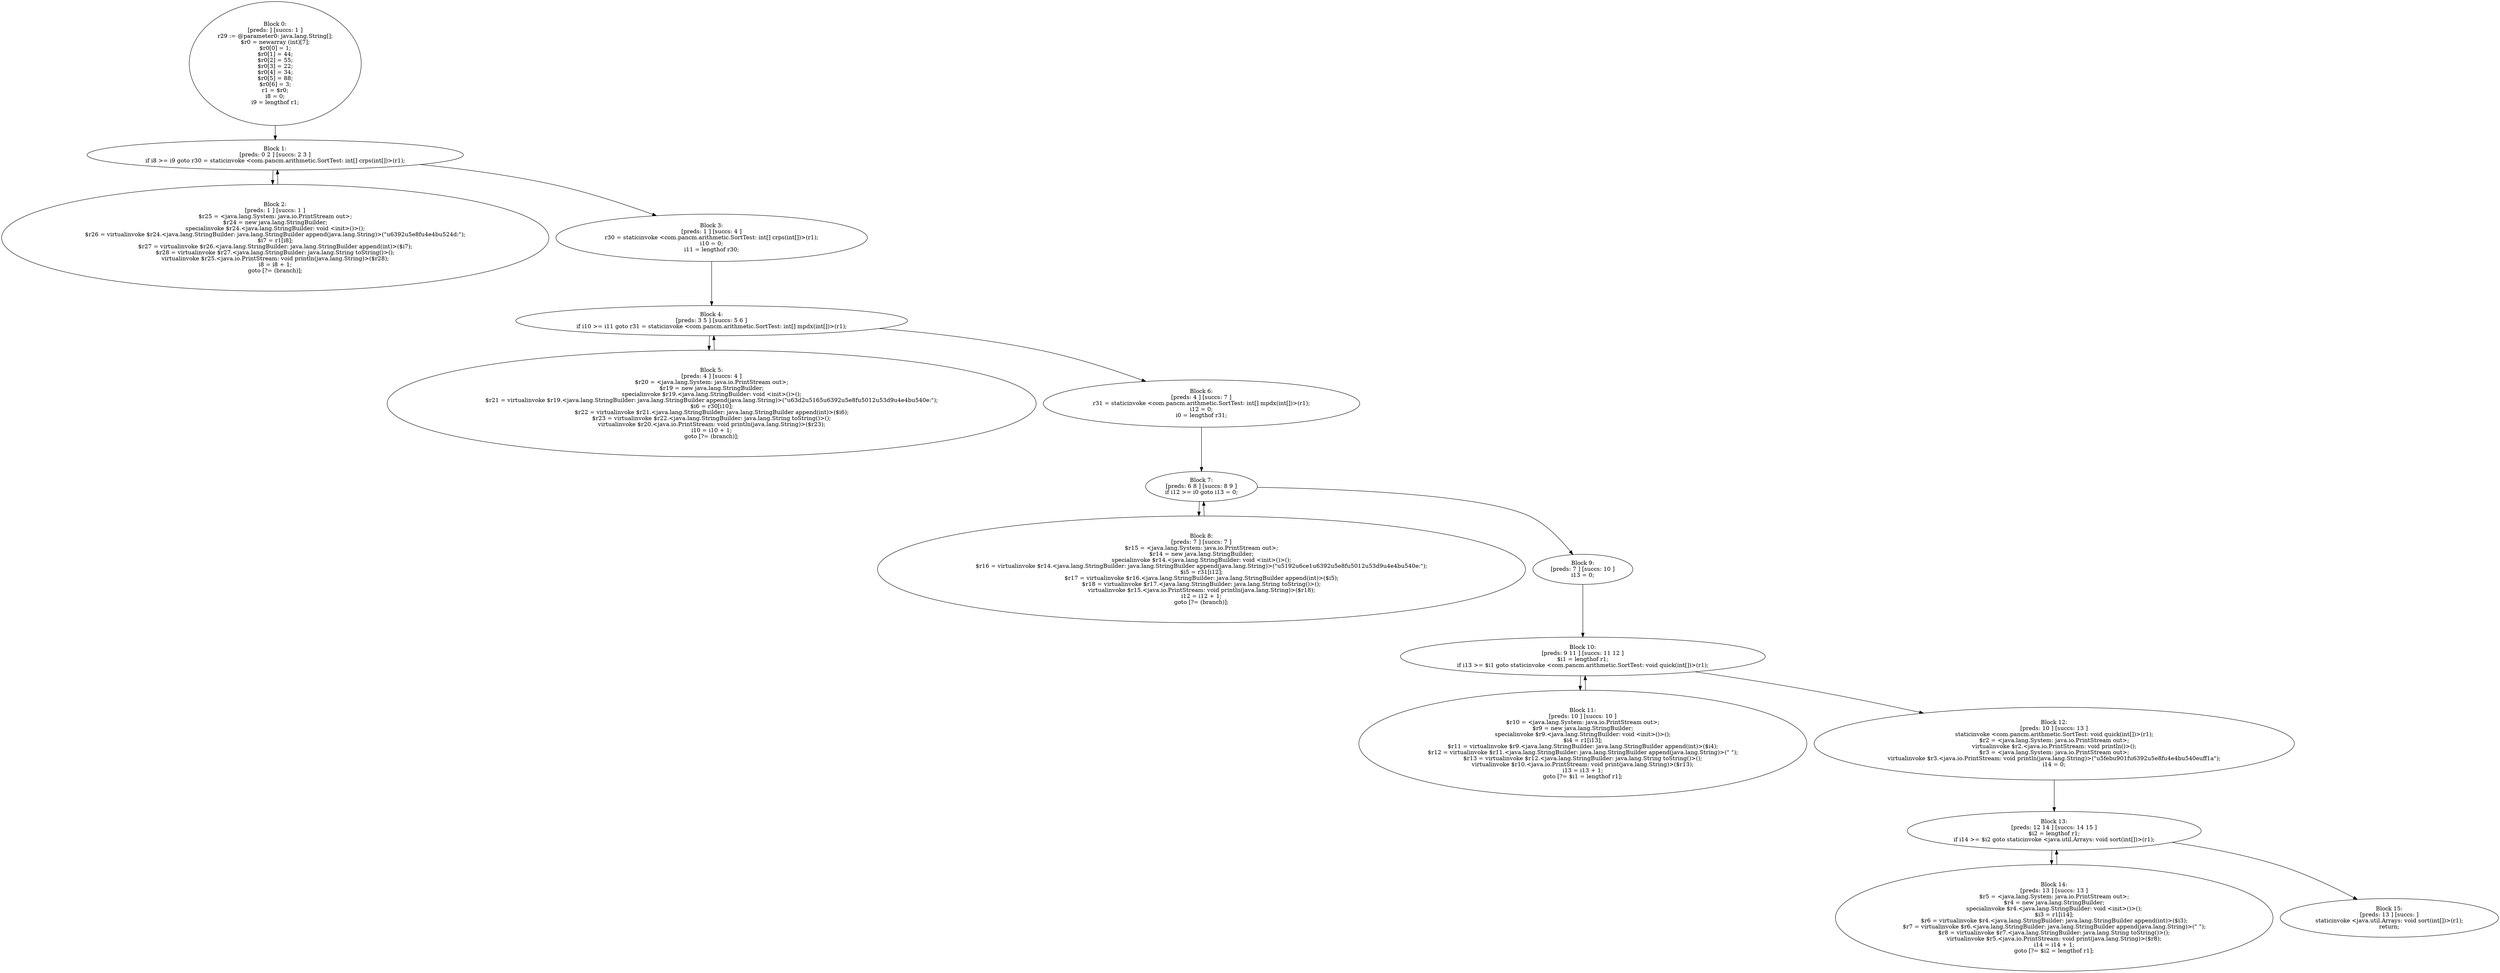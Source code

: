 digraph "unitGraph" {
    "Block 0:
[preds: ] [succs: 1 ]
r29 := @parameter0: java.lang.String[];
$r0 = newarray (int)[7];
$r0[0] = 1;
$r0[1] = 44;
$r0[2] = 55;
$r0[3] = 22;
$r0[4] = 34;
$r0[5] = 88;
$r0[6] = 3;
r1 = $r0;
i8 = 0;
i9 = lengthof r1;
"
    "Block 1:
[preds: 0 2 ] [succs: 2 3 ]
if i8 >= i9 goto r30 = staticinvoke <com.pancm.arithmetic.SortTest: int[] crps(int[])>(r1);
"
    "Block 2:
[preds: 1 ] [succs: 1 ]
$r25 = <java.lang.System: java.io.PrintStream out>;
$r24 = new java.lang.StringBuilder;
specialinvoke $r24.<java.lang.StringBuilder: void <init>()>();
$r26 = virtualinvoke $r24.<java.lang.StringBuilder: java.lang.StringBuilder append(java.lang.String)>(\"\u6392\u5e8f\u4e4b\u524d:\");
$i7 = r1[i8];
$r27 = virtualinvoke $r26.<java.lang.StringBuilder: java.lang.StringBuilder append(int)>($i7);
$r28 = virtualinvoke $r27.<java.lang.StringBuilder: java.lang.String toString()>();
virtualinvoke $r25.<java.io.PrintStream: void println(java.lang.String)>($r28);
i8 = i8 + 1;
goto [?= (branch)];
"
    "Block 3:
[preds: 1 ] [succs: 4 ]
r30 = staticinvoke <com.pancm.arithmetic.SortTest: int[] crps(int[])>(r1);
i10 = 0;
i11 = lengthof r30;
"
    "Block 4:
[preds: 3 5 ] [succs: 5 6 ]
if i10 >= i11 goto r31 = staticinvoke <com.pancm.arithmetic.SortTest: int[] mpdx(int[])>(r1);
"
    "Block 5:
[preds: 4 ] [succs: 4 ]
$r20 = <java.lang.System: java.io.PrintStream out>;
$r19 = new java.lang.StringBuilder;
specialinvoke $r19.<java.lang.StringBuilder: void <init>()>();
$r21 = virtualinvoke $r19.<java.lang.StringBuilder: java.lang.StringBuilder append(java.lang.String)>(\"\u63d2\u5165\u6392\u5e8f\u5012\u53d9\u4e4b\u540e:\");
$i6 = r30[i10];
$r22 = virtualinvoke $r21.<java.lang.StringBuilder: java.lang.StringBuilder append(int)>($i6);
$r23 = virtualinvoke $r22.<java.lang.StringBuilder: java.lang.String toString()>();
virtualinvoke $r20.<java.io.PrintStream: void println(java.lang.String)>($r23);
i10 = i10 + 1;
goto [?= (branch)];
"
    "Block 6:
[preds: 4 ] [succs: 7 ]
r31 = staticinvoke <com.pancm.arithmetic.SortTest: int[] mpdx(int[])>(r1);
i12 = 0;
i0 = lengthof r31;
"
    "Block 7:
[preds: 6 8 ] [succs: 8 9 ]
if i12 >= i0 goto i13 = 0;
"
    "Block 8:
[preds: 7 ] [succs: 7 ]
$r15 = <java.lang.System: java.io.PrintStream out>;
$r14 = new java.lang.StringBuilder;
specialinvoke $r14.<java.lang.StringBuilder: void <init>()>();
$r16 = virtualinvoke $r14.<java.lang.StringBuilder: java.lang.StringBuilder append(java.lang.String)>(\"\u5192\u6ce1\u6392\u5e8f\u5012\u53d9\u4e4b\u540e:\");
$i5 = r31[i12];
$r17 = virtualinvoke $r16.<java.lang.StringBuilder: java.lang.StringBuilder append(int)>($i5);
$r18 = virtualinvoke $r17.<java.lang.StringBuilder: java.lang.String toString()>();
virtualinvoke $r15.<java.io.PrintStream: void println(java.lang.String)>($r18);
i12 = i12 + 1;
goto [?= (branch)];
"
    "Block 9:
[preds: 7 ] [succs: 10 ]
i13 = 0;
"
    "Block 10:
[preds: 9 11 ] [succs: 11 12 ]
$i1 = lengthof r1;
if i13 >= $i1 goto staticinvoke <com.pancm.arithmetic.SortTest: void quick(int[])>(r1);
"
    "Block 11:
[preds: 10 ] [succs: 10 ]
$r10 = <java.lang.System: java.io.PrintStream out>;
$r9 = new java.lang.StringBuilder;
specialinvoke $r9.<java.lang.StringBuilder: void <init>()>();
$i4 = r1[i13];
$r11 = virtualinvoke $r9.<java.lang.StringBuilder: java.lang.StringBuilder append(int)>($i4);
$r12 = virtualinvoke $r11.<java.lang.StringBuilder: java.lang.StringBuilder append(java.lang.String)>(\" \");
$r13 = virtualinvoke $r12.<java.lang.StringBuilder: java.lang.String toString()>();
virtualinvoke $r10.<java.io.PrintStream: void print(java.lang.String)>($r13);
i13 = i13 + 1;
goto [?= $i1 = lengthof r1];
"
    "Block 12:
[preds: 10 ] [succs: 13 ]
staticinvoke <com.pancm.arithmetic.SortTest: void quick(int[])>(r1);
$r2 = <java.lang.System: java.io.PrintStream out>;
virtualinvoke $r2.<java.io.PrintStream: void println()>();
$r3 = <java.lang.System: java.io.PrintStream out>;
virtualinvoke $r3.<java.io.PrintStream: void println(java.lang.String)>(\"\u5feb\u901f\u6392\u5e8f\u4e4b\u540e\uff1a\");
i14 = 0;
"
    "Block 13:
[preds: 12 14 ] [succs: 14 15 ]
$i2 = lengthof r1;
if i14 >= $i2 goto staticinvoke <java.util.Arrays: void sort(int[])>(r1);
"
    "Block 14:
[preds: 13 ] [succs: 13 ]
$r5 = <java.lang.System: java.io.PrintStream out>;
$r4 = new java.lang.StringBuilder;
specialinvoke $r4.<java.lang.StringBuilder: void <init>()>();
$i3 = r1[i14];
$r6 = virtualinvoke $r4.<java.lang.StringBuilder: java.lang.StringBuilder append(int)>($i3);
$r7 = virtualinvoke $r6.<java.lang.StringBuilder: java.lang.StringBuilder append(java.lang.String)>(\" \");
$r8 = virtualinvoke $r7.<java.lang.StringBuilder: java.lang.String toString()>();
virtualinvoke $r5.<java.io.PrintStream: void print(java.lang.String)>($r8);
i14 = i14 + 1;
goto [?= $i2 = lengthof r1];
"
    "Block 15:
[preds: 13 ] [succs: ]
staticinvoke <java.util.Arrays: void sort(int[])>(r1);
return;
"
    "Block 0:
[preds: ] [succs: 1 ]
r29 := @parameter0: java.lang.String[];
$r0 = newarray (int)[7];
$r0[0] = 1;
$r0[1] = 44;
$r0[2] = 55;
$r0[3] = 22;
$r0[4] = 34;
$r0[5] = 88;
$r0[6] = 3;
r1 = $r0;
i8 = 0;
i9 = lengthof r1;
"->"Block 1:
[preds: 0 2 ] [succs: 2 3 ]
if i8 >= i9 goto r30 = staticinvoke <com.pancm.arithmetic.SortTest: int[] crps(int[])>(r1);
";
    "Block 1:
[preds: 0 2 ] [succs: 2 3 ]
if i8 >= i9 goto r30 = staticinvoke <com.pancm.arithmetic.SortTest: int[] crps(int[])>(r1);
"->"Block 2:
[preds: 1 ] [succs: 1 ]
$r25 = <java.lang.System: java.io.PrintStream out>;
$r24 = new java.lang.StringBuilder;
specialinvoke $r24.<java.lang.StringBuilder: void <init>()>();
$r26 = virtualinvoke $r24.<java.lang.StringBuilder: java.lang.StringBuilder append(java.lang.String)>(\"\u6392\u5e8f\u4e4b\u524d:\");
$i7 = r1[i8];
$r27 = virtualinvoke $r26.<java.lang.StringBuilder: java.lang.StringBuilder append(int)>($i7);
$r28 = virtualinvoke $r27.<java.lang.StringBuilder: java.lang.String toString()>();
virtualinvoke $r25.<java.io.PrintStream: void println(java.lang.String)>($r28);
i8 = i8 + 1;
goto [?= (branch)];
";
    "Block 1:
[preds: 0 2 ] [succs: 2 3 ]
if i8 >= i9 goto r30 = staticinvoke <com.pancm.arithmetic.SortTest: int[] crps(int[])>(r1);
"->"Block 3:
[preds: 1 ] [succs: 4 ]
r30 = staticinvoke <com.pancm.arithmetic.SortTest: int[] crps(int[])>(r1);
i10 = 0;
i11 = lengthof r30;
";
    "Block 2:
[preds: 1 ] [succs: 1 ]
$r25 = <java.lang.System: java.io.PrintStream out>;
$r24 = new java.lang.StringBuilder;
specialinvoke $r24.<java.lang.StringBuilder: void <init>()>();
$r26 = virtualinvoke $r24.<java.lang.StringBuilder: java.lang.StringBuilder append(java.lang.String)>(\"\u6392\u5e8f\u4e4b\u524d:\");
$i7 = r1[i8];
$r27 = virtualinvoke $r26.<java.lang.StringBuilder: java.lang.StringBuilder append(int)>($i7);
$r28 = virtualinvoke $r27.<java.lang.StringBuilder: java.lang.String toString()>();
virtualinvoke $r25.<java.io.PrintStream: void println(java.lang.String)>($r28);
i8 = i8 + 1;
goto [?= (branch)];
"->"Block 1:
[preds: 0 2 ] [succs: 2 3 ]
if i8 >= i9 goto r30 = staticinvoke <com.pancm.arithmetic.SortTest: int[] crps(int[])>(r1);
";
    "Block 3:
[preds: 1 ] [succs: 4 ]
r30 = staticinvoke <com.pancm.arithmetic.SortTest: int[] crps(int[])>(r1);
i10 = 0;
i11 = lengthof r30;
"->"Block 4:
[preds: 3 5 ] [succs: 5 6 ]
if i10 >= i11 goto r31 = staticinvoke <com.pancm.arithmetic.SortTest: int[] mpdx(int[])>(r1);
";
    "Block 4:
[preds: 3 5 ] [succs: 5 6 ]
if i10 >= i11 goto r31 = staticinvoke <com.pancm.arithmetic.SortTest: int[] mpdx(int[])>(r1);
"->"Block 5:
[preds: 4 ] [succs: 4 ]
$r20 = <java.lang.System: java.io.PrintStream out>;
$r19 = new java.lang.StringBuilder;
specialinvoke $r19.<java.lang.StringBuilder: void <init>()>();
$r21 = virtualinvoke $r19.<java.lang.StringBuilder: java.lang.StringBuilder append(java.lang.String)>(\"\u63d2\u5165\u6392\u5e8f\u5012\u53d9\u4e4b\u540e:\");
$i6 = r30[i10];
$r22 = virtualinvoke $r21.<java.lang.StringBuilder: java.lang.StringBuilder append(int)>($i6);
$r23 = virtualinvoke $r22.<java.lang.StringBuilder: java.lang.String toString()>();
virtualinvoke $r20.<java.io.PrintStream: void println(java.lang.String)>($r23);
i10 = i10 + 1;
goto [?= (branch)];
";
    "Block 4:
[preds: 3 5 ] [succs: 5 6 ]
if i10 >= i11 goto r31 = staticinvoke <com.pancm.arithmetic.SortTest: int[] mpdx(int[])>(r1);
"->"Block 6:
[preds: 4 ] [succs: 7 ]
r31 = staticinvoke <com.pancm.arithmetic.SortTest: int[] mpdx(int[])>(r1);
i12 = 0;
i0 = lengthof r31;
";
    "Block 5:
[preds: 4 ] [succs: 4 ]
$r20 = <java.lang.System: java.io.PrintStream out>;
$r19 = new java.lang.StringBuilder;
specialinvoke $r19.<java.lang.StringBuilder: void <init>()>();
$r21 = virtualinvoke $r19.<java.lang.StringBuilder: java.lang.StringBuilder append(java.lang.String)>(\"\u63d2\u5165\u6392\u5e8f\u5012\u53d9\u4e4b\u540e:\");
$i6 = r30[i10];
$r22 = virtualinvoke $r21.<java.lang.StringBuilder: java.lang.StringBuilder append(int)>($i6);
$r23 = virtualinvoke $r22.<java.lang.StringBuilder: java.lang.String toString()>();
virtualinvoke $r20.<java.io.PrintStream: void println(java.lang.String)>($r23);
i10 = i10 + 1;
goto [?= (branch)];
"->"Block 4:
[preds: 3 5 ] [succs: 5 6 ]
if i10 >= i11 goto r31 = staticinvoke <com.pancm.arithmetic.SortTest: int[] mpdx(int[])>(r1);
";
    "Block 6:
[preds: 4 ] [succs: 7 ]
r31 = staticinvoke <com.pancm.arithmetic.SortTest: int[] mpdx(int[])>(r1);
i12 = 0;
i0 = lengthof r31;
"->"Block 7:
[preds: 6 8 ] [succs: 8 9 ]
if i12 >= i0 goto i13 = 0;
";
    "Block 7:
[preds: 6 8 ] [succs: 8 9 ]
if i12 >= i0 goto i13 = 0;
"->"Block 8:
[preds: 7 ] [succs: 7 ]
$r15 = <java.lang.System: java.io.PrintStream out>;
$r14 = new java.lang.StringBuilder;
specialinvoke $r14.<java.lang.StringBuilder: void <init>()>();
$r16 = virtualinvoke $r14.<java.lang.StringBuilder: java.lang.StringBuilder append(java.lang.String)>(\"\u5192\u6ce1\u6392\u5e8f\u5012\u53d9\u4e4b\u540e:\");
$i5 = r31[i12];
$r17 = virtualinvoke $r16.<java.lang.StringBuilder: java.lang.StringBuilder append(int)>($i5);
$r18 = virtualinvoke $r17.<java.lang.StringBuilder: java.lang.String toString()>();
virtualinvoke $r15.<java.io.PrintStream: void println(java.lang.String)>($r18);
i12 = i12 + 1;
goto [?= (branch)];
";
    "Block 7:
[preds: 6 8 ] [succs: 8 9 ]
if i12 >= i0 goto i13 = 0;
"->"Block 9:
[preds: 7 ] [succs: 10 ]
i13 = 0;
";
    "Block 8:
[preds: 7 ] [succs: 7 ]
$r15 = <java.lang.System: java.io.PrintStream out>;
$r14 = new java.lang.StringBuilder;
specialinvoke $r14.<java.lang.StringBuilder: void <init>()>();
$r16 = virtualinvoke $r14.<java.lang.StringBuilder: java.lang.StringBuilder append(java.lang.String)>(\"\u5192\u6ce1\u6392\u5e8f\u5012\u53d9\u4e4b\u540e:\");
$i5 = r31[i12];
$r17 = virtualinvoke $r16.<java.lang.StringBuilder: java.lang.StringBuilder append(int)>($i5);
$r18 = virtualinvoke $r17.<java.lang.StringBuilder: java.lang.String toString()>();
virtualinvoke $r15.<java.io.PrintStream: void println(java.lang.String)>($r18);
i12 = i12 + 1;
goto [?= (branch)];
"->"Block 7:
[preds: 6 8 ] [succs: 8 9 ]
if i12 >= i0 goto i13 = 0;
";
    "Block 9:
[preds: 7 ] [succs: 10 ]
i13 = 0;
"->"Block 10:
[preds: 9 11 ] [succs: 11 12 ]
$i1 = lengthof r1;
if i13 >= $i1 goto staticinvoke <com.pancm.arithmetic.SortTest: void quick(int[])>(r1);
";
    "Block 10:
[preds: 9 11 ] [succs: 11 12 ]
$i1 = lengthof r1;
if i13 >= $i1 goto staticinvoke <com.pancm.arithmetic.SortTest: void quick(int[])>(r1);
"->"Block 11:
[preds: 10 ] [succs: 10 ]
$r10 = <java.lang.System: java.io.PrintStream out>;
$r9 = new java.lang.StringBuilder;
specialinvoke $r9.<java.lang.StringBuilder: void <init>()>();
$i4 = r1[i13];
$r11 = virtualinvoke $r9.<java.lang.StringBuilder: java.lang.StringBuilder append(int)>($i4);
$r12 = virtualinvoke $r11.<java.lang.StringBuilder: java.lang.StringBuilder append(java.lang.String)>(\" \");
$r13 = virtualinvoke $r12.<java.lang.StringBuilder: java.lang.String toString()>();
virtualinvoke $r10.<java.io.PrintStream: void print(java.lang.String)>($r13);
i13 = i13 + 1;
goto [?= $i1 = lengthof r1];
";
    "Block 10:
[preds: 9 11 ] [succs: 11 12 ]
$i1 = lengthof r1;
if i13 >= $i1 goto staticinvoke <com.pancm.arithmetic.SortTest: void quick(int[])>(r1);
"->"Block 12:
[preds: 10 ] [succs: 13 ]
staticinvoke <com.pancm.arithmetic.SortTest: void quick(int[])>(r1);
$r2 = <java.lang.System: java.io.PrintStream out>;
virtualinvoke $r2.<java.io.PrintStream: void println()>();
$r3 = <java.lang.System: java.io.PrintStream out>;
virtualinvoke $r3.<java.io.PrintStream: void println(java.lang.String)>(\"\u5feb\u901f\u6392\u5e8f\u4e4b\u540e\uff1a\");
i14 = 0;
";
    "Block 11:
[preds: 10 ] [succs: 10 ]
$r10 = <java.lang.System: java.io.PrintStream out>;
$r9 = new java.lang.StringBuilder;
specialinvoke $r9.<java.lang.StringBuilder: void <init>()>();
$i4 = r1[i13];
$r11 = virtualinvoke $r9.<java.lang.StringBuilder: java.lang.StringBuilder append(int)>($i4);
$r12 = virtualinvoke $r11.<java.lang.StringBuilder: java.lang.StringBuilder append(java.lang.String)>(\" \");
$r13 = virtualinvoke $r12.<java.lang.StringBuilder: java.lang.String toString()>();
virtualinvoke $r10.<java.io.PrintStream: void print(java.lang.String)>($r13);
i13 = i13 + 1;
goto [?= $i1 = lengthof r1];
"->"Block 10:
[preds: 9 11 ] [succs: 11 12 ]
$i1 = lengthof r1;
if i13 >= $i1 goto staticinvoke <com.pancm.arithmetic.SortTest: void quick(int[])>(r1);
";
    "Block 12:
[preds: 10 ] [succs: 13 ]
staticinvoke <com.pancm.arithmetic.SortTest: void quick(int[])>(r1);
$r2 = <java.lang.System: java.io.PrintStream out>;
virtualinvoke $r2.<java.io.PrintStream: void println()>();
$r3 = <java.lang.System: java.io.PrintStream out>;
virtualinvoke $r3.<java.io.PrintStream: void println(java.lang.String)>(\"\u5feb\u901f\u6392\u5e8f\u4e4b\u540e\uff1a\");
i14 = 0;
"->"Block 13:
[preds: 12 14 ] [succs: 14 15 ]
$i2 = lengthof r1;
if i14 >= $i2 goto staticinvoke <java.util.Arrays: void sort(int[])>(r1);
";
    "Block 13:
[preds: 12 14 ] [succs: 14 15 ]
$i2 = lengthof r1;
if i14 >= $i2 goto staticinvoke <java.util.Arrays: void sort(int[])>(r1);
"->"Block 14:
[preds: 13 ] [succs: 13 ]
$r5 = <java.lang.System: java.io.PrintStream out>;
$r4 = new java.lang.StringBuilder;
specialinvoke $r4.<java.lang.StringBuilder: void <init>()>();
$i3 = r1[i14];
$r6 = virtualinvoke $r4.<java.lang.StringBuilder: java.lang.StringBuilder append(int)>($i3);
$r7 = virtualinvoke $r6.<java.lang.StringBuilder: java.lang.StringBuilder append(java.lang.String)>(\" \");
$r8 = virtualinvoke $r7.<java.lang.StringBuilder: java.lang.String toString()>();
virtualinvoke $r5.<java.io.PrintStream: void print(java.lang.String)>($r8);
i14 = i14 + 1;
goto [?= $i2 = lengthof r1];
";
    "Block 13:
[preds: 12 14 ] [succs: 14 15 ]
$i2 = lengthof r1;
if i14 >= $i2 goto staticinvoke <java.util.Arrays: void sort(int[])>(r1);
"->"Block 15:
[preds: 13 ] [succs: ]
staticinvoke <java.util.Arrays: void sort(int[])>(r1);
return;
";
    "Block 14:
[preds: 13 ] [succs: 13 ]
$r5 = <java.lang.System: java.io.PrintStream out>;
$r4 = new java.lang.StringBuilder;
specialinvoke $r4.<java.lang.StringBuilder: void <init>()>();
$i3 = r1[i14];
$r6 = virtualinvoke $r4.<java.lang.StringBuilder: java.lang.StringBuilder append(int)>($i3);
$r7 = virtualinvoke $r6.<java.lang.StringBuilder: java.lang.StringBuilder append(java.lang.String)>(\" \");
$r8 = virtualinvoke $r7.<java.lang.StringBuilder: java.lang.String toString()>();
virtualinvoke $r5.<java.io.PrintStream: void print(java.lang.String)>($r8);
i14 = i14 + 1;
goto [?= $i2 = lengthof r1];
"->"Block 13:
[preds: 12 14 ] [succs: 14 15 ]
$i2 = lengthof r1;
if i14 >= $i2 goto staticinvoke <java.util.Arrays: void sort(int[])>(r1);
";
}
